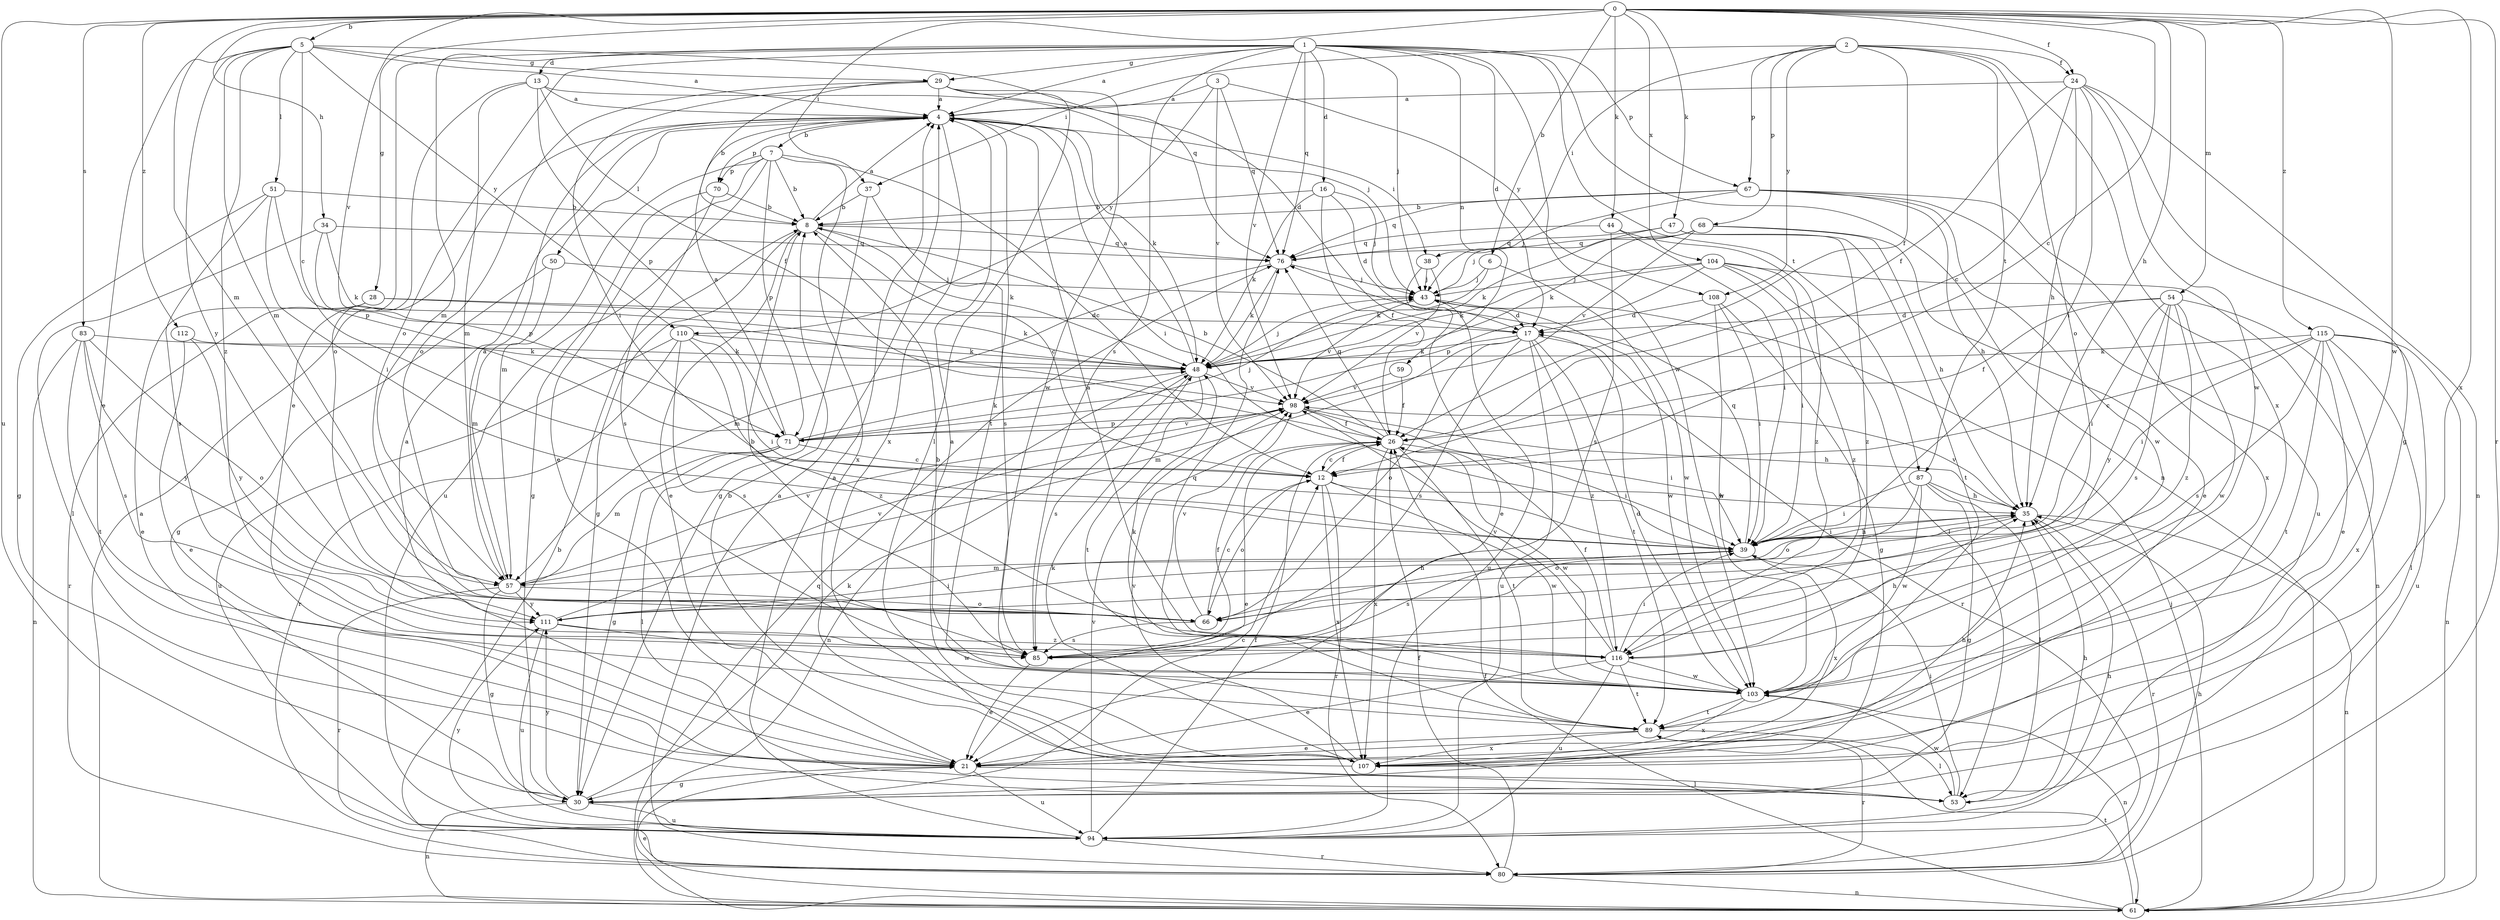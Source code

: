 strict digraph  {
0;
1;
2;
3;
4;
5;
6;
7;
8;
12;
13;
16;
17;
21;
24;
26;
28;
29;
30;
34;
35;
37;
38;
39;
43;
44;
47;
48;
50;
51;
53;
54;
57;
59;
61;
66;
67;
68;
70;
71;
76;
80;
83;
85;
87;
89;
94;
98;
103;
104;
107;
108;
110;
111;
112;
115;
116;
0 -> 5  [label=b];
0 -> 6  [label=b];
0 -> 12  [label=c];
0 -> 24  [label=f];
0 -> 28  [label=g];
0 -> 34  [label=h];
0 -> 35  [label=h];
0 -> 37  [label=i];
0 -> 44  [label=k];
0 -> 47  [label=k];
0 -> 54  [label=m];
0 -> 57  [label=m];
0 -> 80  [label=r];
0 -> 83  [label=s];
0 -> 94  [label=u];
0 -> 98  [label=v];
0 -> 103  [label=w];
0 -> 104  [label=x];
0 -> 107  [label=x];
0 -> 112  [label=z];
0 -> 115  [label=z];
1 -> 4  [label=a];
1 -> 13  [label=d];
1 -> 16  [label=d];
1 -> 17  [label=d];
1 -> 21  [label=e];
1 -> 29  [label=g];
1 -> 43  [label=j];
1 -> 57  [label=m];
1 -> 59  [label=n];
1 -> 61  [label=n];
1 -> 66  [label=o];
1 -> 67  [label=p];
1 -> 76  [label=q];
1 -> 85  [label=s];
1 -> 87  [label=t];
1 -> 98  [label=v];
1 -> 103  [label=w];
2 -> 24  [label=f];
2 -> 26  [label=f];
2 -> 37  [label=i];
2 -> 38  [label=i];
2 -> 66  [label=o];
2 -> 67  [label=p];
2 -> 68  [label=p];
2 -> 87  [label=t];
2 -> 107  [label=x];
2 -> 108  [label=y];
3 -> 4  [label=a];
3 -> 76  [label=q];
3 -> 98  [label=v];
3 -> 108  [label=y];
3 -> 110  [label=y];
4 -> 7  [label=b];
4 -> 38  [label=i];
4 -> 39  [label=i];
4 -> 48  [label=k];
4 -> 50  [label=l];
4 -> 70  [label=p];
4 -> 89  [label=t];
4 -> 107  [label=x];
5 -> 4  [label=a];
5 -> 12  [label=c];
5 -> 21  [label=e];
5 -> 29  [label=g];
5 -> 51  [label=l];
5 -> 57  [label=m];
5 -> 76  [label=q];
5 -> 110  [label=y];
5 -> 111  [label=y];
5 -> 116  [label=z];
6 -> 43  [label=j];
6 -> 48  [label=k];
6 -> 103  [label=w];
7 -> 8  [label=b];
7 -> 12  [label=c];
7 -> 21  [label=e];
7 -> 57  [label=m];
7 -> 70  [label=p];
7 -> 71  [label=p];
7 -> 94  [label=u];
7 -> 107  [label=x];
8 -> 4  [label=a];
8 -> 12  [label=c];
8 -> 21  [label=e];
8 -> 30  [label=g];
8 -> 48  [label=k];
8 -> 76  [label=q];
12 -> 26  [label=f];
12 -> 35  [label=h];
12 -> 66  [label=o];
12 -> 80  [label=r];
12 -> 103  [label=w];
12 -> 107  [label=x];
13 -> 4  [label=a];
13 -> 26  [label=f];
13 -> 43  [label=j];
13 -> 57  [label=m];
13 -> 66  [label=o];
13 -> 71  [label=p];
16 -> 8  [label=b];
16 -> 17  [label=d];
16 -> 26  [label=f];
16 -> 43  [label=j];
16 -> 48  [label=k];
17 -> 48  [label=k];
17 -> 57  [label=m];
17 -> 66  [label=o];
17 -> 80  [label=r];
17 -> 85  [label=s];
17 -> 89  [label=t];
17 -> 94  [label=u];
17 -> 116  [label=z];
21 -> 4  [label=a];
21 -> 30  [label=g];
21 -> 35  [label=h];
21 -> 53  [label=l];
21 -> 94  [label=u];
24 -> 4  [label=a];
24 -> 12  [label=c];
24 -> 26  [label=f];
24 -> 30  [label=g];
24 -> 35  [label=h];
24 -> 39  [label=i];
24 -> 61  [label=n];
24 -> 103  [label=w];
26 -> 8  [label=b];
26 -> 12  [label=c];
26 -> 21  [label=e];
26 -> 39  [label=i];
26 -> 76  [label=q];
26 -> 89  [label=t];
26 -> 103  [label=w];
26 -> 107  [label=x];
28 -> 17  [label=d];
28 -> 21  [label=e];
28 -> 48  [label=k];
28 -> 80  [label=r];
29 -> 4  [label=a];
29 -> 8  [label=b];
29 -> 17  [label=d];
29 -> 39  [label=i];
29 -> 53  [label=l];
29 -> 66  [label=o];
29 -> 103  [label=w];
30 -> 12  [label=c];
30 -> 48  [label=k];
30 -> 61  [label=n];
30 -> 94  [label=u];
30 -> 111  [label=y];
34 -> 48  [label=k];
34 -> 53  [label=l];
34 -> 71  [label=p];
34 -> 76  [label=q];
35 -> 39  [label=i];
35 -> 61  [label=n];
35 -> 66  [label=o];
35 -> 80  [label=r];
35 -> 98  [label=v];
37 -> 8  [label=b];
37 -> 30  [label=g];
37 -> 85  [label=s];
38 -> 21  [label=e];
38 -> 43  [label=j];
38 -> 98  [label=v];
39 -> 35  [label=h];
39 -> 57  [label=m];
39 -> 76  [label=q];
39 -> 85  [label=s];
39 -> 107  [label=x];
43 -> 17  [label=d];
43 -> 94  [label=u];
43 -> 98  [label=v];
43 -> 103  [label=w];
44 -> 39  [label=i];
44 -> 76  [label=q];
44 -> 85  [label=s];
44 -> 116  [label=z];
47 -> 48  [label=k];
47 -> 76  [label=q];
47 -> 89  [label=t];
47 -> 116  [label=z];
48 -> 4  [label=a];
48 -> 43  [label=j];
48 -> 61  [label=n];
48 -> 85  [label=s];
48 -> 89  [label=t];
48 -> 98  [label=v];
50 -> 30  [label=g];
50 -> 43  [label=j];
50 -> 57  [label=m];
51 -> 8  [label=b];
51 -> 30  [label=g];
51 -> 39  [label=i];
51 -> 71  [label=p];
51 -> 85  [label=s];
53 -> 35  [label=h];
53 -> 39  [label=i];
53 -> 103  [label=w];
54 -> 17  [label=d];
54 -> 21  [label=e];
54 -> 26  [label=f];
54 -> 39  [label=i];
54 -> 85  [label=s];
54 -> 103  [label=w];
54 -> 111  [label=y];
54 -> 116  [label=z];
57 -> 4  [label=a];
57 -> 30  [label=g];
57 -> 66  [label=o];
57 -> 80  [label=r];
57 -> 98  [label=v];
57 -> 111  [label=y];
59 -> 26  [label=f];
59 -> 98  [label=v];
61 -> 4  [label=a];
61 -> 21  [label=e];
61 -> 26  [label=f];
61 -> 43  [label=j];
61 -> 76  [label=q];
61 -> 89  [label=t];
66 -> 12  [label=c];
66 -> 85  [label=s];
66 -> 98  [label=v];
67 -> 8  [label=b];
67 -> 35  [label=h];
67 -> 43  [label=j];
67 -> 76  [label=q];
67 -> 94  [label=u];
67 -> 103  [label=w];
67 -> 107  [label=x];
68 -> 21  [label=e];
68 -> 35  [label=h];
68 -> 43  [label=j];
68 -> 48  [label=k];
68 -> 76  [label=q];
68 -> 98  [label=v];
70 -> 8  [label=b];
70 -> 30  [label=g];
70 -> 85  [label=s];
71 -> 4  [label=a];
71 -> 12  [label=c];
71 -> 30  [label=g];
71 -> 43  [label=j];
71 -> 48  [label=k];
71 -> 53  [label=l];
71 -> 57  [label=m];
71 -> 98  [label=v];
76 -> 43  [label=j];
76 -> 48  [label=k];
76 -> 57  [label=m];
80 -> 4  [label=a];
80 -> 8  [label=b];
80 -> 26  [label=f];
80 -> 35  [label=h];
80 -> 61  [label=n];
83 -> 48  [label=k];
83 -> 61  [label=n];
83 -> 66  [label=o];
83 -> 85  [label=s];
83 -> 89  [label=t];
83 -> 111  [label=y];
85 -> 8  [label=b];
85 -> 21  [label=e];
85 -> 26  [label=f];
87 -> 30  [label=g];
87 -> 35  [label=h];
87 -> 39  [label=i];
87 -> 53  [label=l];
87 -> 66  [label=o];
87 -> 103  [label=w];
89 -> 21  [label=e];
89 -> 53  [label=l];
89 -> 80  [label=r];
89 -> 107  [label=x];
94 -> 4  [label=a];
94 -> 26  [label=f];
94 -> 35  [label=h];
94 -> 80  [label=r];
94 -> 98  [label=v];
94 -> 111  [label=y];
98 -> 26  [label=f];
98 -> 35  [label=h];
98 -> 39  [label=i];
98 -> 71  [label=p];
103 -> 8  [label=b];
103 -> 17  [label=d];
103 -> 48  [label=k];
103 -> 61  [label=n];
103 -> 76  [label=q];
103 -> 89  [label=t];
103 -> 107  [label=x];
104 -> 39  [label=i];
104 -> 43  [label=j];
104 -> 48  [label=k];
104 -> 53  [label=l];
104 -> 61  [label=n];
104 -> 71  [label=p];
104 -> 116  [label=z];
107 -> 4  [label=a];
107 -> 8  [label=b];
107 -> 48  [label=k];
107 -> 98  [label=v];
108 -> 17  [label=d];
108 -> 30  [label=g];
108 -> 39  [label=i];
108 -> 103  [label=w];
110 -> 39  [label=i];
110 -> 48  [label=k];
110 -> 80  [label=r];
110 -> 85  [label=s];
110 -> 94  [label=u];
110 -> 116  [label=z];
111 -> 35  [label=h];
111 -> 39  [label=i];
111 -> 94  [label=u];
111 -> 98  [label=v];
111 -> 103  [label=w];
111 -> 116  [label=z];
112 -> 21  [label=e];
112 -> 48  [label=k];
112 -> 111  [label=y];
115 -> 12  [label=c];
115 -> 39  [label=i];
115 -> 48  [label=k];
115 -> 53  [label=l];
115 -> 61  [label=n];
115 -> 85  [label=s];
115 -> 89  [label=t];
115 -> 94  [label=u];
115 -> 107  [label=x];
116 -> 4  [label=a];
116 -> 21  [label=e];
116 -> 26  [label=f];
116 -> 35  [label=h];
116 -> 39  [label=i];
116 -> 89  [label=t];
116 -> 94  [label=u];
116 -> 98  [label=v];
116 -> 103  [label=w];
}
